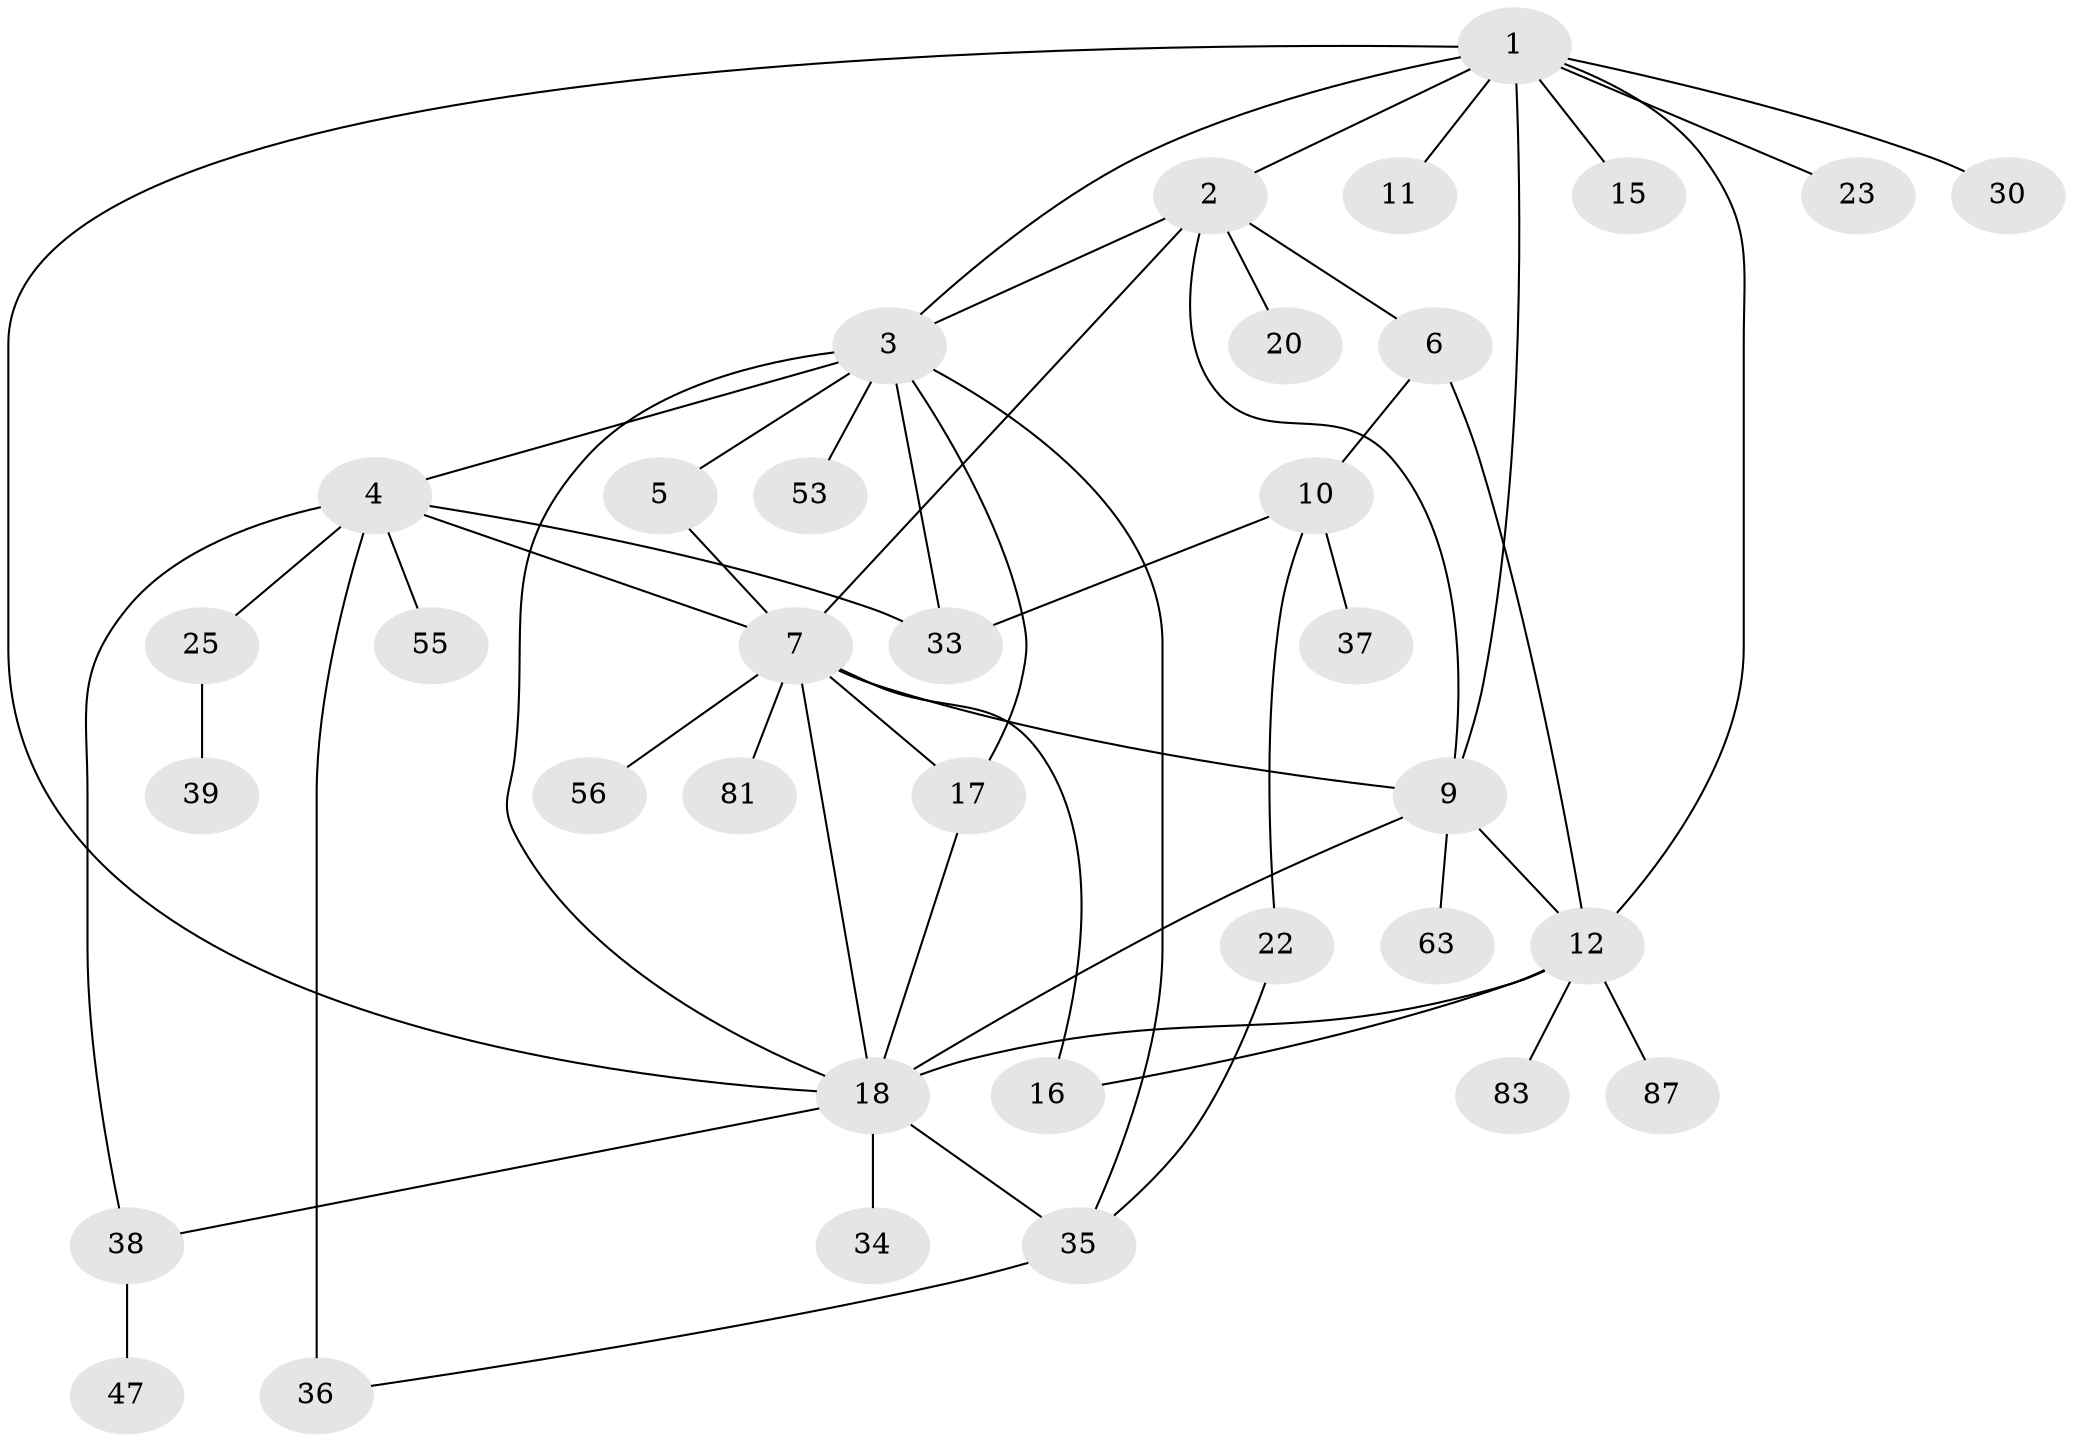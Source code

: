 // original degree distribution, {10: 0.011363636363636364, 6: 0.056818181818181816, 7: 0.011363636363636364, 2: 0.2159090909090909, 3: 0.17045454545454544, 5: 0.056818181818181816, 4: 0.07954545454545454, 1: 0.3977272727272727}
// Generated by graph-tools (version 1.1) at 2025/17/03/04/25 18:17:07]
// undirected, 35 vertices, 54 edges
graph export_dot {
graph [start="1"]
  node [color=gray90,style=filled];
  1 [super="+29"];
  2;
  3 [super="+86+13"];
  4 [super="+61+46"];
  5 [super="+71"];
  6;
  7 [super="+42+8+70+32"];
  9 [super="+14+72"];
  10;
  11;
  12 [super="+52+84+24+19"];
  15 [super="+45+54+75"];
  16 [super="+58"];
  17 [super="+43"];
  18 [super="+44+28+31"];
  20;
  22 [super="+76+78+85"];
  23 [super="+50+49"];
  25;
  30;
  33 [super="+57"];
  34;
  35 [super="+77+74"];
  36 [super="+41+60+64"];
  37;
  38 [super="+40"];
  39;
  47;
  53;
  55;
  56;
  63;
  81;
  83;
  87;
  1 -- 2;
  1 -- 3;
  1 -- 9;
  1 -- 11;
  1 -- 15;
  1 -- 23;
  1 -- 30;
  1 -- 18;
  1 -- 12;
  2 -- 6;
  2 -- 7;
  2 -- 20;
  2 -- 9;
  2 -- 3;
  3 -- 4;
  3 -- 5;
  3 -- 17;
  3 -- 33;
  3 -- 18;
  3 -- 35;
  3 -- 53;
  4 -- 25;
  4 -- 36 [weight=2];
  4 -- 7;
  4 -- 38;
  4 -- 33;
  4 -- 55;
  5 -- 7;
  6 -- 10;
  6 -- 12;
  7 -- 81;
  7 -- 18;
  7 -- 9;
  7 -- 17;
  7 -- 16;
  7 -- 56;
  9 -- 12;
  9 -- 18;
  9 -- 63;
  10 -- 22;
  10 -- 33;
  10 -- 37;
  12 -- 16;
  12 -- 18;
  12 -- 83;
  12 -- 87;
  17 -- 18;
  18 -- 38;
  18 -- 35;
  18 -- 34;
  22 -- 35;
  25 -- 39;
  35 -- 36;
  38 -- 47;
}

